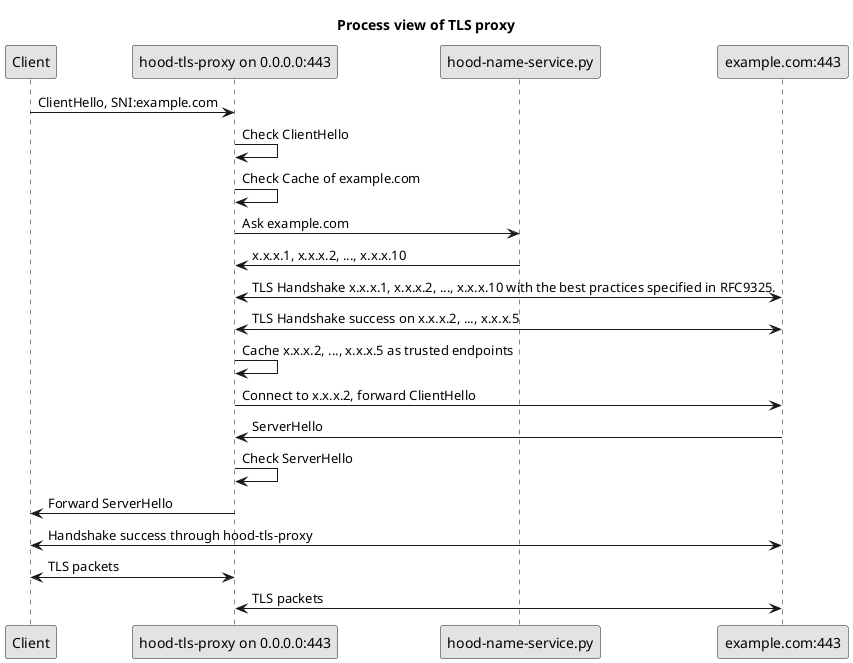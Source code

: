 @startuml

skinparam monochrome true
skinparam shadowing false
skinparam defaultFontName Arial
skinparam componentStyle rectangle

title Process view of TLS proxy

participant "Client" as CLIENT
participant "hood-tls-proxy on 0.0.0.0:443" as HOODTLS
participant "hood-name-service.py" as HOODNAME
participant "example.com:443" as HTTP

CLIENT -> HOODTLS: ClientHello, SNI:example.com
HOODTLS -> HOODTLS: Check ClientHello
HOODTLS -> HOODTLS: Check Cache of example.com
HOODTLS -> HOODNAME: Ask example.com
HOODNAME -> HOODTLS: x.x.x.1, x.x.x.2, ..., x.x.x.10
HOODTLS <-> HTTP: TLS Handshake x.x.x.1, x.x.x.2, ..., x.x.x.10 with the best practices specified in RFC9325.
HOODTLS <-> HTTP: TLS Handshake success on x.x.x.2, ..., x.x.x.5
HOODTLS -> HOODTLS: Cache x.x.x.2, ..., x.x.x.5 as trusted endpoints
HOODTLS -> HTTP: Connect to x.x.x.2, forward ClientHello
HOODTLS <- HTTP: ServerHello
HOODTLS -> HOODTLS: Check ServerHello
HOODTLS -> CLIENT: Forward ServerHello
CLIENT <-> HTTP: Handshake success through hood-tls-proxy
HOODTLS <-> CLIENT: TLS packets
HOODTLS <-> HTTP: TLS packets


@enduml